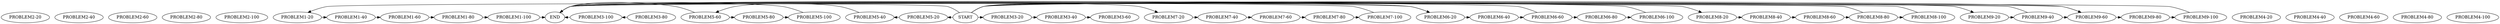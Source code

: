 // DBA1920P2GI
digraph {
	"PROBLEM2-20" [label="PROBLEM2-20"]
	"PROBLEM2-40" [label="PROBLEM2-40"]
	"PROBLEM2-60" [label="PROBLEM2-60"]
	"PROBLEM2-80" [label="PROBLEM2-80"]
	"PROBLEM2-100" [label="PROBLEM2-100"]
	"PROBLEM1-20" [label="PROBLEM1-20"]
	"PROBLEM1-40" [label="PROBLEM1-40"]
	"PROBLEM1-60" [label="PROBLEM1-60"]
	"PROBLEM1-80" [label="PROBLEM1-80"]
	"PROBLEM1-100" [label="PROBLEM1-100"]
	"PROBLEM3-20" [label="PROBLEM3-20"]
	"PROBLEM3-40" [label="PROBLEM3-40"]
	"PROBLEM3-60" [label="PROBLEM3-60"]
	"PROBLEM3-80" [label="PROBLEM3-80"]
	"PROBLEM3-100" [label="PROBLEM3-100"]
	"PROBLEM4-20" [label="PROBLEM4-20"]
	"PROBLEM4-40" [label="PROBLEM4-40"]
	"PROBLEM4-60" [label="PROBLEM4-60"]
	"PROBLEM4-80" [label="PROBLEM4-80"]
	"PROBLEM4-100" [label="PROBLEM4-100"]
	"PROBLEM5-20" [label="PROBLEM5-20"]
	"PROBLEM5-40" [label="PROBLEM5-40"]
	"PROBLEM5-60" [label="PROBLEM5-60"]
	"PROBLEM5-80" [label="PROBLEM5-80"]
	"PROBLEM5-100" [label="PROBLEM5-100"]
	"PROBLEM7-20" [label="PROBLEM7-20"]
	"PROBLEM7-40" [label="PROBLEM7-40"]
	"PROBLEM7-60" [label="PROBLEM7-60"]
	"PROBLEM6-20" [label="PROBLEM6-20"]
	"PROBLEM6-40" [label="PROBLEM6-40"]
	"PROBLEM6-60" [label="PROBLEM6-60"]
	"PROBLEM6-80" [label="PROBLEM6-80"]
	"PROBLEM6-100" [label="PROBLEM6-100"]
	"PROBLEM7-80" [label="PROBLEM7-80"]
	"PROBLEM7-100" [label="PROBLEM7-100"]
	"PROBLEM8-20" [label="PROBLEM8-20"]
	"PROBLEM8-40" [label="PROBLEM8-40"]
	"PROBLEM8-60" [label="PROBLEM8-60"]
	"PROBLEM8-80" [label="PROBLEM8-80"]
	"PROBLEM8-100" [label="PROBLEM8-100"]
	"PROBLEM9-20" [label="PROBLEM9-20"]
	"PROBLEM9-40" [label="PROBLEM9-40"]
	"PROBLEM9-60" [label="PROBLEM9-60"]
	"PROBLEM9-80" [label="PROBLEM9-80"]
	"PROBLEM9-100" [label="PROBLEM9-100"]
	START [label=START]
	END [label=END]
	"PROBLEM1-20" -> "PROBLEM1-40" [constraint=false]
	"PROBLEM1-40" -> "PROBLEM1-60" [constraint=false]
	"PROBLEM1-60" -> "PROBLEM1-80" [constraint=false]
	"PROBLEM1-80" -> "PROBLEM1-100" [constraint=false]
	"PROBLEM1-100" -> END [constraint=false]
	"PROBLEM3-20" -> "PROBLEM3-40" [constraint=false]
	"PROBLEM3-40" -> "PROBLEM3-60" [constraint=false]
	"PROBLEM3-80" -> "PROBLEM3-100" [constraint=false]
	"PROBLEM3-100" -> END [constraint=false]
	"PROBLEM5-20" -> "PROBLEM5-40" [constraint=false]
	"PROBLEM5-40" -> "PROBLEM5-60" [constraint=false]
	"PROBLEM5-60" -> "PROBLEM5-80" [constraint=false]
	"PROBLEM5-60" -> END [constraint=false]
	"PROBLEM5-80" -> "PROBLEM5-100" [constraint=false]
	"PROBLEM5-100" -> END [constraint=false]
	"PROBLEM7-20" -> "PROBLEM7-40" [constraint=false]
	"PROBLEM7-40" -> "PROBLEM7-60" [constraint=false]
	"PROBLEM7-60" -> "PROBLEM7-80" [constraint=false]
	"PROBLEM6-20" -> "PROBLEM6-40" [constraint=false]
	"PROBLEM6-20" -> END [constraint=false]
	"PROBLEM6-40" -> "PROBLEM6-60" [constraint=false]
	"PROBLEM6-60" -> "PROBLEM6-80" [constraint=false]
	"PROBLEM6-60" -> END [constraint=false]
	"PROBLEM6-80" -> "PROBLEM6-100" [constraint=false]
	"PROBLEM6-100" -> END [constraint=false]
	"PROBLEM7-80" -> "PROBLEM7-100" [constraint=false]
	"PROBLEM7-100" -> END [constraint=false]
	"PROBLEM8-20" -> "PROBLEM8-40" [constraint=false]
	"PROBLEM8-40" -> "PROBLEM8-60" [constraint=false]
	"PROBLEM8-60" -> "PROBLEM8-80" [constraint=false]
	"PROBLEM8-80" -> "PROBLEM8-100" [constraint=false]
	"PROBLEM8-80" -> END [constraint=false]
	"PROBLEM8-100" -> END [constraint=false]
	"PROBLEM9-20" -> "PROBLEM9-40" [constraint=false]
	"PROBLEM9-40" -> "PROBLEM9-60" [constraint=false]
	"PROBLEM9-40" -> END [constraint=false]
	"PROBLEM9-60" -> "PROBLEM9-80" [constraint=false]
	"PROBLEM9-60" -> END [constraint=false]
	"PROBLEM9-80" -> "PROBLEM9-100" [constraint=false]
	"PROBLEM9-100" -> END [constraint=false]
	START -> "PROBLEM1-20" [constraint=false]
	START -> "PROBLEM3-20" [constraint=false]
	START -> "PROBLEM5-20" [constraint=false]
	START -> "PROBLEM7-20" [constraint=false]
	START -> "PROBLEM6-20" [constraint=false]
	START -> "PROBLEM8-20" [constraint=false]
	START -> "PROBLEM9-20" [constraint=false]
	START -> "PROBLEM9-60" [constraint=false]
}
